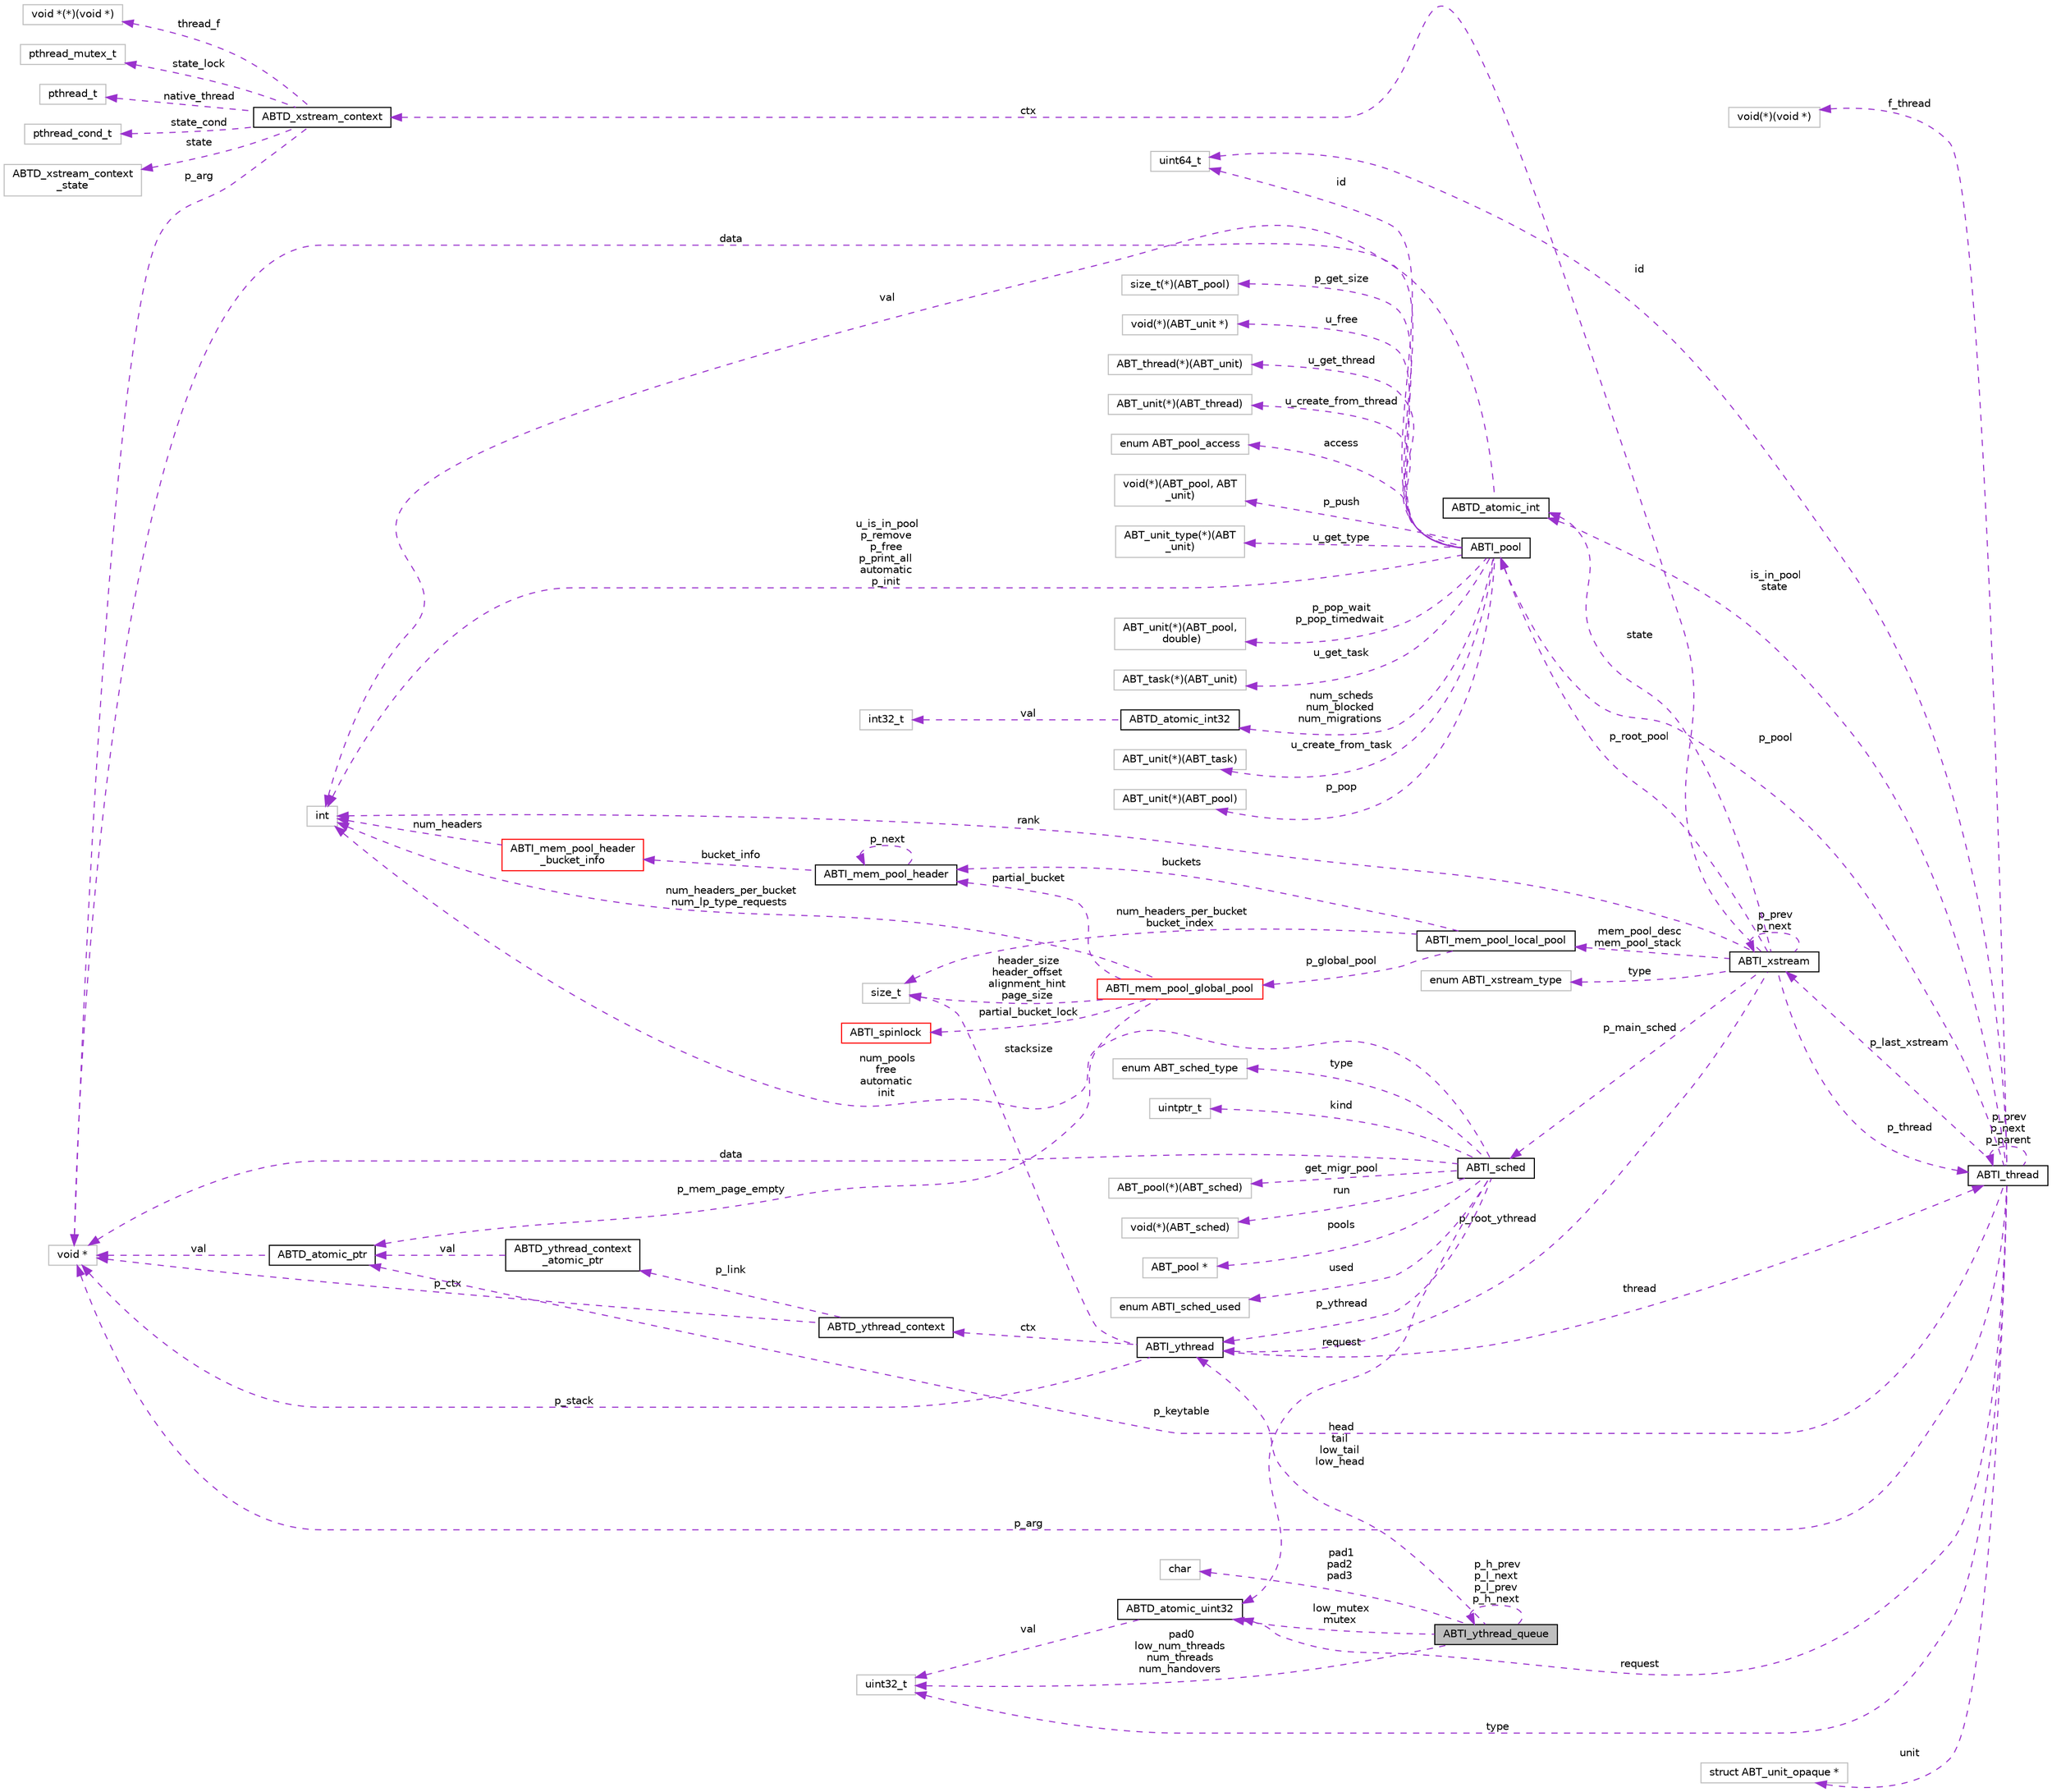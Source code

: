 digraph "ABTI_ythread_queue"
{
  edge [fontname="Helvetica",fontsize="10",labelfontname="Helvetica",labelfontsize="10"];
  node [fontname="Helvetica",fontsize="10",shape=record];
  rankdir="LR";
  Node1 [label="ABTI_ythread_queue",height=0.2,width=0.4,color="black", fillcolor="grey75", style="filled" fontcolor="black"];
  Node2 -> Node1 [dir="back",color="darkorchid3",fontsize="10",style="dashed",label=" pad1\npad2\npad3" ,fontname="Helvetica"];
  Node2 [label="char",height=0.2,width=0.4,color="grey75", fillcolor="white", style="filled"];
  Node3 -> Node1 [dir="back",color="darkorchid3",fontsize="10",style="dashed",label=" head\ntail\nlow_tail\nlow_head" ,fontname="Helvetica"];
  Node3 [label="ABTI_ythread",height=0.2,width=0.4,color="black", fillcolor="white", style="filled",URL="$d5/d5f/structABTI__ythread.html"];
  Node4 -> Node3 [dir="back",color="darkorchid3",fontsize="10",style="dashed",label=" thread" ,fontname="Helvetica"];
  Node4 [label="ABTI_thread",height=0.2,width=0.4,color="black", fillcolor="white", style="filled",URL="$d3/d55/structABTI__thread.html"];
  Node5 -> Node4 [dir="back",color="darkorchid3",fontsize="10",style="dashed",label=" f_thread" ,fontname="Helvetica"];
  Node5 [label="void(*)(void *)",height=0.2,width=0.4,color="grey75", fillcolor="white", style="filled"];
  Node6 -> Node4 [dir="back",color="darkorchid3",fontsize="10",style="dashed",label=" id" ,fontname="Helvetica"];
  Node6 [label="uint64_t",height=0.2,width=0.4,color="grey75", fillcolor="white", style="filled"];
  Node4 -> Node4 [dir="back",color="darkorchid3",fontsize="10",style="dashed",label=" p_prev\np_next\np_parent" ,fontname="Helvetica"];
  Node7 -> Node4 [dir="back",color="darkorchid3",fontsize="10",style="dashed",label=" p_pool" ,fontname="Helvetica"];
  Node7 [label="ABTI_pool",height=0.2,width=0.4,color="black", fillcolor="white", style="filled",URL="$df/d65/structABTI__pool.html"];
  Node8 -> Node7 [dir="back",color="darkorchid3",fontsize="10",style="dashed",label=" p_get_size" ,fontname="Helvetica"];
  Node8 [label="size_t(*)(ABT_pool)",height=0.2,width=0.4,color="grey75", fillcolor="white", style="filled"];
  Node9 -> Node7 [dir="back",color="darkorchid3",fontsize="10",style="dashed",label=" u_free" ,fontname="Helvetica"];
  Node9 [label="void(*)(ABT_unit *)",height=0.2,width=0.4,color="grey75", fillcolor="white", style="filled"];
  Node10 -> Node7 [dir="back",color="darkorchid3",fontsize="10",style="dashed",label=" u_get_thread" ,fontname="Helvetica"];
  Node10 [label="ABT_thread(*)(ABT_unit)",height=0.2,width=0.4,color="grey75", fillcolor="white", style="filled"];
  Node11 -> Node7 [dir="back",color="darkorchid3",fontsize="10",style="dashed",label=" u_create_from_thread" ,fontname="Helvetica"];
  Node11 [label="ABT_unit(*)(ABT_thread)",height=0.2,width=0.4,color="grey75", fillcolor="white", style="filled"];
  Node6 -> Node7 [dir="back",color="darkorchid3",fontsize="10",style="dashed",label=" id" ,fontname="Helvetica"];
  Node12 -> Node7 [dir="back",color="darkorchid3",fontsize="10",style="dashed",label=" access" ,fontname="Helvetica"];
  Node12 [label="enum ABT_pool_access",height=0.2,width=0.4,color="grey75", fillcolor="white", style="filled"];
  Node13 -> Node7 [dir="back",color="darkorchid3",fontsize="10",style="dashed",label=" p_push" ,fontname="Helvetica"];
  Node13 [label="void(*)(ABT_pool, ABT\l_unit)",height=0.2,width=0.4,color="grey75", fillcolor="white", style="filled"];
  Node14 -> Node7 [dir="back",color="darkorchid3",fontsize="10",style="dashed",label=" u_get_type" ,fontname="Helvetica"];
  Node14 [label="ABT_unit_type(*)(ABT\l_unit)",height=0.2,width=0.4,color="grey75", fillcolor="white", style="filled"];
  Node15 -> Node7 [dir="back",color="darkorchid3",fontsize="10",style="dashed",label=" p_pop_wait\np_pop_timedwait" ,fontname="Helvetica"];
  Node15 [label="ABT_unit(*)(ABT_pool,\l double)",height=0.2,width=0.4,color="grey75", fillcolor="white", style="filled"];
  Node16 -> Node7 [dir="back",color="darkorchid3",fontsize="10",style="dashed",label=" u_is_in_pool\np_remove\np_free\np_print_all\nautomatic\np_init" ,fontname="Helvetica"];
  Node16 [label="int",height=0.2,width=0.4,color="grey75", fillcolor="white", style="filled"];
  Node17 -> Node7 [dir="back",color="darkorchid3",fontsize="10",style="dashed",label=" num_scheds\nnum_blocked\nnum_migrations" ,fontname="Helvetica"];
  Node17 [label="ABTD_atomic_int32",height=0.2,width=0.4,color="black", fillcolor="white", style="filled",URL="$db/d9a/structABTD__atomic__int32.html"];
  Node18 -> Node17 [dir="back",color="darkorchid3",fontsize="10",style="dashed",label=" val" ,fontname="Helvetica"];
  Node18 [label="int32_t",height=0.2,width=0.4,color="grey75", fillcolor="white", style="filled"];
  Node19 -> Node7 [dir="back",color="darkorchid3",fontsize="10",style="dashed",label=" u_get_task" ,fontname="Helvetica"];
  Node19 [label="ABT_task(*)(ABT_unit)",height=0.2,width=0.4,color="grey75", fillcolor="white", style="filled"];
  Node20 -> Node7 [dir="back",color="darkorchid3",fontsize="10",style="dashed",label=" u_create_from_task" ,fontname="Helvetica"];
  Node20 [label="ABT_unit(*)(ABT_task)",height=0.2,width=0.4,color="grey75", fillcolor="white", style="filled"];
  Node21 -> Node7 [dir="back",color="darkorchid3",fontsize="10",style="dashed",label=" p_pop" ,fontname="Helvetica"];
  Node21 [label="ABT_unit(*)(ABT_pool)",height=0.2,width=0.4,color="grey75", fillcolor="white", style="filled"];
  Node22 -> Node7 [dir="back",color="darkorchid3",fontsize="10",style="dashed",label=" data" ,fontname="Helvetica"];
  Node22 [label="void *",height=0.2,width=0.4,color="grey75", fillcolor="white", style="filled"];
  Node23 -> Node4 [dir="back",color="darkorchid3",fontsize="10",style="dashed",label=" p_last_xstream" ,fontname="Helvetica"];
  Node23 [label="ABTI_xstream",height=0.2,width=0.4,color="black", fillcolor="white", style="filled",URL="$dc/d3f/structABTI__xstream.html"];
  Node24 -> Node23 [dir="back",color="darkorchid3",fontsize="10",style="dashed",label=" ctx" ,fontname="Helvetica"];
  Node24 [label="ABTD_xstream_context",height=0.2,width=0.4,color="black", fillcolor="white", style="filled",URL="$df/dec/structABTD__xstream__context.html"];
  Node25 -> Node24 [dir="back",color="darkorchid3",fontsize="10",style="dashed",label=" state" ,fontname="Helvetica"];
  Node25 [label="ABTD_xstream_context\l_state",height=0.2,width=0.4,color="grey75", fillcolor="white", style="filled"];
  Node26 -> Node24 [dir="back",color="darkorchid3",fontsize="10",style="dashed",label=" thread_f" ,fontname="Helvetica"];
  Node26 [label="void *(*)(void *)",height=0.2,width=0.4,color="grey75", fillcolor="white", style="filled"];
  Node27 -> Node24 [dir="back",color="darkorchid3",fontsize="10",style="dashed",label=" state_lock" ,fontname="Helvetica"];
  Node27 [label="pthread_mutex_t",height=0.2,width=0.4,color="grey75", fillcolor="white", style="filled"];
  Node28 -> Node24 [dir="back",color="darkorchid3",fontsize="10",style="dashed",label=" native_thread" ,fontname="Helvetica"];
  Node28 [label="pthread_t",height=0.2,width=0.4,color="grey75", fillcolor="white", style="filled"];
  Node29 -> Node24 [dir="back",color="darkorchid3",fontsize="10",style="dashed",label=" state_cond" ,fontname="Helvetica"];
  Node29 [label="pthread_cond_t",height=0.2,width=0.4,color="grey75", fillcolor="white", style="filled"];
  Node22 -> Node24 [dir="back",color="darkorchid3",fontsize="10",style="dashed",label=" p_arg" ,fontname="Helvetica"];
  Node4 -> Node23 [dir="back",color="darkorchid3",fontsize="10",style="dashed",label=" p_thread" ,fontname="Helvetica"];
  Node30 -> Node23 [dir="back",color="darkorchid3",fontsize="10",style="dashed",label=" p_main_sched" ,fontname="Helvetica"];
  Node30 [label="ABTI_sched",height=0.2,width=0.4,color="black", fillcolor="white", style="filled",URL="$d0/dd5/structABTI__sched.html"];
  Node31 -> Node30 [dir="back",color="darkorchid3",fontsize="10",style="dashed",label=" get_migr_pool" ,fontname="Helvetica"];
  Node31 [label="ABT_pool(*)(ABT_sched)",height=0.2,width=0.4,color="grey75", fillcolor="white", style="filled"];
  Node3 -> Node30 [dir="back",color="darkorchid3",fontsize="10",style="dashed",label=" p_ythread" ,fontname="Helvetica"];
  Node16 -> Node30 [dir="back",color="darkorchid3",fontsize="10",style="dashed",label=" num_pools\nfree\nautomatic\ninit" ,fontname="Helvetica"];
  Node32 -> Node30 [dir="back",color="darkorchid3",fontsize="10",style="dashed",label=" run" ,fontname="Helvetica"];
  Node32 [label="void(*)(ABT_sched)",height=0.2,width=0.4,color="grey75", fillcolor="white", style="filled"];
  Node33 -> Node30 [dir="back",color="darkorchid3",fontsize="10",style="dashed",label=" pools" ,fontname="Helvetica"];
  Node33 [label="ABT_pool *",height=0.2,width=0.4,color="grey75", fillcolor="white", style="filled"];
  Node34 -> Node30 [dir="back",color="darkorchid3",fontsize="10",style="dashed",label=" request" ,fontname="Helvetica"];
  Node34 [label="ABTD_atomic_uint32",height=0.2,width=0.4,color="black", fillcolor="white", style="filled",URL="$db/df7/structABTD__atomic__uint32.html"];
  Node35 -> Node34 [dir="back",color="darkorchid3",fontsize="10",style="dashed",label=" val" ,fontname="Helvetica"];
  Node35 [label="uint32_t",height=0.2,width=0.4,color="grey75", fillcolor="white", style="filled"];
  Node36 -> Node30 [dir="back",color="darkorchid3",fontsize="10",style="dashed",label=" used" ,fontname="Helvetica"];
  Node36 [label="enum ABTI_sched_used",height=0.2,width=0.4,color="grey75", fillcolor="white", style="filled"];
  Node22 -> Node30 [dir="back",color="darkorchid3",fontsize="10",style="dashed",label=" data" ,fontname="Helvetica"];
  Node37 -> Node30 [dir="back",color="darkorchid3",fontsize="10",style="dashed",label=" type" ,fontname="Helvetica"];
  Node37 [label="enum ABT_sched_type",height=0.2,width=0.4,color="grey75", fillcolor="white", style="filled"];
  Node38 -> Node30 [dir="back",color="darkorchid3",fontsize="10",style="dashed",label=" kind" ,fontname="Helvetica"];
  Node38 [label="uintptr_t",height=0.2,width=0.4,color="grey75", fillcolor="white", style="filled"];
  Node3 -> Node23 [dir="back",color="darkorchid3",fontsize="10",style="dashed",label=" p_root_ythread" ,fontname="Helvetica"];
  Node7 -> Node23 [dir="back",color="darkorchid3",fontsize="10",style="dashed",label=" p_root_pool" ,fontname="Helvetica"];
  Node39 -> Node23 [dir="back",color="darkorchid3",fontsize="10",style="dashed",label=" type" ,fontname="Helvetica"];
  Node39 [label="enum ABTI_xstream_type",height=0.2,width=0.4,color="grey75", fillcolor="white", style="filled"];
  Node23 -> Node23 [dir="back",color="darkorchid3",fontsize="10",style="dashed",label=" p_prev\np_next" ,fontname="Helvetica"];
  Node40 -> Node23 [dir="back",color="darkorchid3",fontsize="10",style="dashed",label=" state" ,fontname="Helvetica"];
  Node40 [label="ABTD_atomic_int",height=0.2,width=0.4,color="black", fillcolor="white", style="filled",URL="$d5/df5/structABTD__atomic__int.html"];
  Node16 -> Node40 [dir="back",color="darkorchid3",fontsize="10",style="dashed",label=" val" ,fontname="Helvetica"];
  Node16 -> Node23 [dir="back",color="darkorchid3",fontsize="10",style="dashed",label=" rank" ,fontname="Helvetica"];
  Node41 -> Node23 [dir="back",color="darkorchid3",fontsize="10",style="dashed",label=" mem_pool_desc\nmem_pool_stack" ,fontname="Helvetica"];
  Node41 [label="ABTI_mem_pool_local_pool",height=0.2,width=0.4,color="black", fillcolor="white", style="filled",URL="$d6/d69/structABTI__mem__pool__local__pool.html"];
  Node42 -> Node41 [dir="back",color="darkorchid3",fontsize="10",style="dashed",label=" num_headers_per_bucket\nbucket_index" ,fontname="Helvetica"];
  Node42 [label="size_t",height=0.2,width=0.4,color="grey75", fillcolor="white", style="filled"];
  Node43 -> Node41 [dir="back",color="darkorchid3",fontsize="10",style="dashed",label=" buckets" ,fontname="Helvetica"];
  Node43 [label="ABTI_mem_pool_header",height=0.2,width=0.4,color="black", fillcolor="white", style="filled",URL="$de/d24/structABTI__mem__pool__header.html"];
  Node44 -> Node43 [dir="back",color="darkorchid3",fontsize="10",style="dashed",label=" bucket_info" ,fontname="Helvetica"];
  Node44 [label="ABTI_mem_pool_header\l_bucket_info",height=0.2,width=0.4,color="red", fillcolor="white", style="filled",URL="$d5/d6c/unionABTI__mem__pool__header__bucket__info.html"];
  Node16 -> Node44 [dir="back",color="darkorchid3",fontsize="10",style="dashed",label=" num_headers" ,fontname="Helvetica"];
  Node43 -> Node43 [dir="back",color="darkorchid3",fontsize="10",style="dashed",label=" p_next" ,fontname="Helvetica"];
  Node45 -> Node41 [dir="back",color="darkorchid3",fontsize="10",style="dashed",label=" p_global_pool" ,fontname="Helvetica"];
  Node45 [label="ABTI_mem_pool_global_pool",height=0.2,width=0.4,color="red", fillcolor="white", style="filled",URL="$d7/de4/structABTI__mem__pool__global__pool.html"];
  Node46 -> Node45 [dir="back",color="darkorchid3",fontsize="10",style="dashed",label=" partial_bucket_lock" ,fontname="Helvetica"];
  Node46 [label="ABTI_spinlock",height=0.2,width=0.4,color="red", fillcolor="white", style="filled",URL="$dc/d81/structABTI__spinlock.html"];
  Node42 -> Node45 [dir="back",color="darkorchid3",fontsize="10",style="dashed",label=" header_size\nheader_offset\nalignment_hint\npage_size" ,fontname="Helvetica"];
  Node43 -> Node45 [dir="back",color="darkorchid3",fontsize="10",style="dashed",label=" partial_bucket" ,fontname="Helvetica"];
  Node16 -> Node45 [dir="back",color="darkorchid3",fontsize="10",style="dashed",label=" num_headers_per_bucket\nnum_lp_type_requests" ,fontname="Helvetica"];
  Node47 -> Node45 [dir="back",color="darkorchid3",fontsize="10",style="dashed",label=" p_mem_page_empty" ,fontname="Helvetica"];
  Node47 [label="ABTD_atomic_ptr",height=0.2,width=0.4,color="black", fillcolor="white", style="filled",URL="$df/d5b/structABTD__atomic__ptr.html"];
  Node22 -> Node47 [dir="back",color="darkorchid3",fontsize="10",style="dashed",label=" val" ,fontname="Helvetica"];
  Node35 -> Node4 [dir="back",color="darkorchid3",fontsize="10",style="dashed",label=" type" ,fontname="Helvetica"];
  Node40 -> Node4 [dir="back",color="darkorchid3",fontsize="10",style="dashed",label=" is_in_pool\nstate" ,fontname="Helvetica"];
  Node47 -> Node4 [dir="back",color="darkorchid3",fontsize="10",style="dashed",label=" p_keytable" ,fontname="Helvetica"];
  Node34 -> Node4 [dir="back",color="darkorchid3",fontsize="10",style="dashed",label=" request" ,fontname="Helvetica"];
  Node22 -> Node4 [dir="back",color="darkorchid3",fontsize="10",style="dashed",label=" p_arg" ,fontname="Helvetica"];
  Node48 -> Node4 [dir="back",color="darkorchid3",fontsize="10",style="dashed",label=" unit" ,fontname="Helvetica"];
  Node48 [label="struct ABT_unit_opaque *",height=0.2,width=0.4,color="grey75", fillcolor="white", style="filled"];
  Node42 -> Node3 [dir="back",color="darkorchid3",fontsize="10",style="dashed",label=" stacksize" ,fontname="Helvetica"];
  Node49 -> Node3 [dir="back",color="darkorchid3",fontsize="10",style="dashed",label=" ctx" ,fontname="Helvetica"];
  Node49 [label="ABTD_ythread_context",height=0.2,width=0.4,color="black", fillcolor="white", style="filled",URL="$d8/df3/structABTD__ythread__context.html"];
  Node50 -> Node49 [dir="back",color="darkorchid3",fontsize="10",style="dashed",label=" p_link" ,fontname="Helvetica"];
  Node50 [label="ABTD_ythread_context\l_atomic_ptr",height=0.2,width=0.4,color="black", fillcolor="white", style="filled",URL="$d6/dfc/structABTD__ythread__context__atomic__ptr.html"];
  Node47 -> Node50 [dir="back",color="darkorchid3",fontsize="10",style="dashed",label=" val" ,fontname="Helvetica"];
  Node22 -> Node49 [dir="back",color="darkorchid3",fontsize="10",style="dashed",label=" p_ctx" ,fontname="Helvetica"];
  Node22 -> Node3 [dir="back",color="darkorchid3",fontsize="10",style="dashed",label=" p_stack" ,fontname="Helvetica"];
  Node35 -> Node1 [dir="back",color="darkorchid3",fontsize="10",style="dashed",label=" pad0\nlow_num_threads\nnum_threads\nnum_handovers" ,fontname="Helvetica"];
  Node34 -> Node1 [dir="back",color="darkorchid3",fontsize="10",style="dashed",label=" low_mutex\nmutex" ,fontname="Helvetica"];
  Node1 -> Node1 [dir="back",color="darkorchid3",fontsize="10",style="dashed",label=" p_h_prev\np_l_next\np_l_prev\np_h_next" ,fontname="Helvetica"];
}
